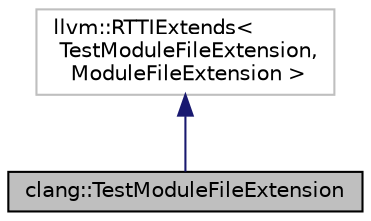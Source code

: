 digraph "clang::TestModuleFileExtension"
{
 // LATEX_PDF_SIZE
  bgcolor="transparent";
  edge [fontname="Helvetica",fontsize="10",labelfontname="Helvetica",labelfontsize="10"];
  node [fontname="Helvetica",fontsize="10",shape=record];
  Node1 [label="clang::TestModuleFileExtension",height=0.2,width=0.4,color="black", fillcolor="grey75", style="filled", fontcolor="black",tooltip="A module file extension used for testing purposes."];
  Node2 -> Node1 [dir="back",color="midnightblue",fontsize="10",style="solid",fontname="Helvetica"];
  Node2 [label="llvm::RTTIExtends\<\l TestModuleFileExtension,\l ModuleFileExtension \>",height=0.2,width=0.4,color="grey75",tooltip=" "];
}

